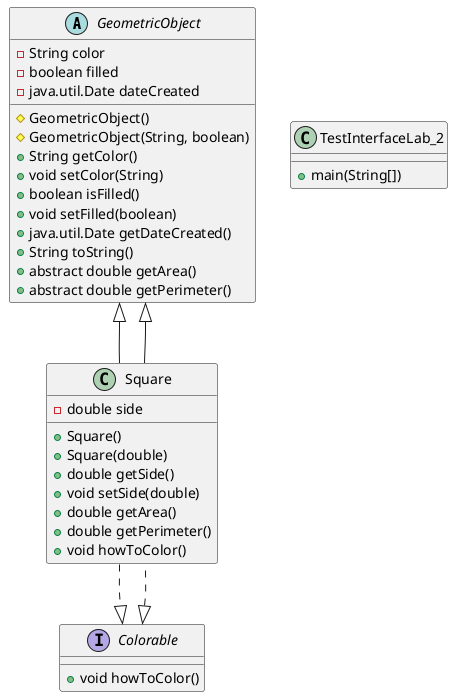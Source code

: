 @startuml
abstract class GeometricObject {
    - String color
    - boolean filled
    - java.util.Date dateCreated
    # GeometricObject()
    # GeometricObject(String, boolean)
    + String getColor()
    + void setColor(String)
    + boolean isFilled()
    + void setFilled(boolean)
    + java.util.Date getDateCreated()
    + String toString()
    + abstract double getArea()
    + abstract double getPerimeter()
}

interface Colorable {
    + void howToColor()
}

class Square extends GeometricObject implements Colorable {
    - double side
    + Square()
    + Square(double)
    + double getSide()
    + void setSide(double)
    + double getArea()
    + double getPerimeter()
    + void howToColor()
}

class TestInterfaceLab_2 {
    + main(String[])
}

GeometricObject <|-- Square
Square ..|> Colorable
@enduml
